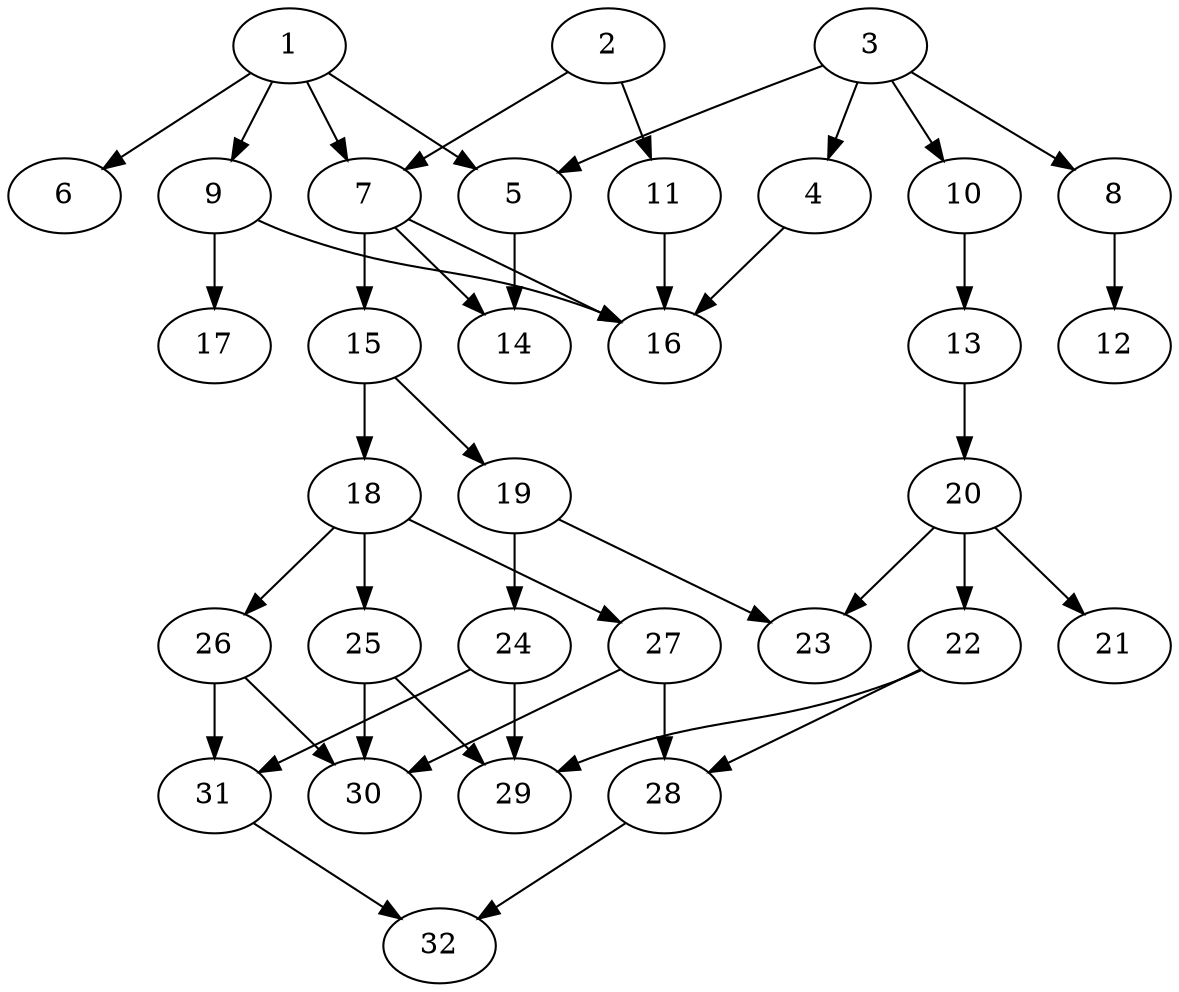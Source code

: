// DAG (tier=2-normal, mode=compute, n=32, ccr=0.368, fat=0.536, density=0.424, regular=0.567, jump=0.180, mindata=524288, maxdata=8388608)
// DAG automatically generated by daggen at Sun Aug 24 16:33:33 2025
// /home/ermia/Project/Environments/daggen/bin/daggen --dot --ccr 0.368 --fat 0.536 --regular 0.567 --density 0.424 --jump 0.180 --mindata 524288 --maxdata 8388608 -n 32 
digraph G {
  1 [size="14806329372713156608", alpha="0.15", expect_size="7403164686356578304"]
  1 -> 5 [size ="48237884997632"]
  1 -> 6 [size ="48237884997632"]
  1 -> 7 [size ="48237884997632"]
  1 -> 9 [size ="48237884997632"]
  2 [size="31454105117653096", alpha="0.16", expect_size="15727052558826548"]
  2 -> 7 [size ="546307257139200"]
  2 -> 11 [size ="546307257139200"]
  3 [size="157514393854962302976", alpha="0.07", expect_size="78757196927481151488"]
  3 -> 4 [size ="233329769054208"]
  3 -> 5 [size ="233329769054208"]
  3 -> 8 [size ="233329769054208"]
  3 -> 10 [size ="233329769054208"]
  4 [size="122902405929698768", alpha="0.18", expect_size="61451202964849384"]
  4 -> 16 [size ="240282482245632"]
  5 [size="12825891099606484", alpha="0.19", expect_size="6412945549803242"]
  5 -> 14 [size ="5382139281408"]
  6 [size="59431503369122873344", alpha="0.12", expect_size="29715751684561436672"]
  7 [size="12100594139096154112", alpha="0.05", expect_size="6050297069548077056"]
  7 -> 14 [size ="42165874982912"]
  7 -> 15 [size ="42165874982912"]
  7 -> 16 [size ="42165874982912"]
  8 [size="10024693996921704", alpha="0.02", expect_size="5012346998460852"]
  8 -> 12 [size ="429086560223232"]
  9 [size="863510782537296896", alpha="0.19", expect_size="431755391268648448"]
  9 -> 16 [size ="550784332726272"]
  9 -> 17 [size ="550784332726272"]
  10 [size="3039309916615168", alpha="0.19", expect_size="1519654958307584"]
  10 -> 13 [size ="86490918944768"]
  11 [size="6605475392131958", alpha="0.01", expect_size="3302737696065979"]
  11 -> 16 [size ="124081907171328"]
  12 [size="1013185375553763840", alpha="0.18", expect_size="506592687776881920"]
  13 [size="726774987634771072", alpha="0.03", expect_size="363387493817385536"]
  13 -> 20 [size ="300783136407552"]
  14 [size="303708757272600", alpha="0.05", expect_size="151854378636300"]
  15 [size="995207675904000000", alpha="0.18", expect_size="497603837952000000"]
  15 -> 18 [size ="7974420480000"]
  15 -> 19 [size ="7974420480000"]
  16 [size="689096505573752", alpha="0.03", expect_size="344548252786876"]
  17 [size="1123531711858450176", alpha="0.04", expect_size="561765855929225088"]
  18 [size="258176835341360928", alpha="0.16", expect_size="129088417670680464"]
  18 -> 25 [size ="101414319685632"]
  18 -> 26 [size ="101414319685632"]
  18 -> 27 [size ="101414319685632"]
  19 [size="11005889621141926", alpha="0.12", expect_size="5502944810570963"]
  19 -> 23 [size ="297876794114048"]
  19 -> 24 [size ="297876794114048"]
  20 [size="153240141161098144", alpha="0.00", expect_size="76620070580549072"]
  20 -> 21 [size ="62840480202752"]
  20 -> 22 [size ="62840480202752"]
  20 -> 23 [size ="62840480202752"]
  21 [size="7853875042625887", alpha="0.14", expect_size="3926937521312943"]
  22 [size="4472906309922600", alpha="0.08", expect_size="2236453154961300"]
  22 -> 28 [size ="78547569868800"]
  22 -> 29 [size ="78547569868800"]
  23 [size="264035970272198656000", alpha="0.18", expect_size="132017985136099328000"]
  24 [size="390507609269708259328", alpha="0.14", expect_size="195253804634854129664"]
  24 -> 29 [size ="427408335306752"]
  24 -> 31 [size ="427408335306752"]
  25 [size="16023744655992553472", alpha="0.13", expect_size="8011872327996276736"]
  25 -> 29 [size ="50847077629952"]
  25 -> 30 [size ="50847077629952"]
  26 [size="741748479881117696", alpha="0.15", expect_size="370874239940558848"]
  26 -> 30 [size ="6555328053248"]
  26 -> 31 [size ="6555328053248"]
  27 [size="287834875803346656", alpha="0.18", expect_size="143917437901673328"]
  27 -> 28 [size ="235369316483072"]
  27 -> 30 [size ="235369316483072"]
  28 [size="2177276712566338", alpha="0.18", expect_size="1088638356283169"]
  28 -> 32 [size ="40342904635392"]
  29 [size="334156701582173", alpha="0.10", expect_size="167078350791086"]
  30 [size="489625839963421540352", alpha="0.14", expect_size="244812919981710770176"]
  31 [size="205853368800787", alpha="0.19", expect_size="102926684400393"]
  31 -> 32 [size ="10205655990272"]
  32 [size="125398823410050531328", alpha="0.16", expect_size="62699411705025265664"]
}